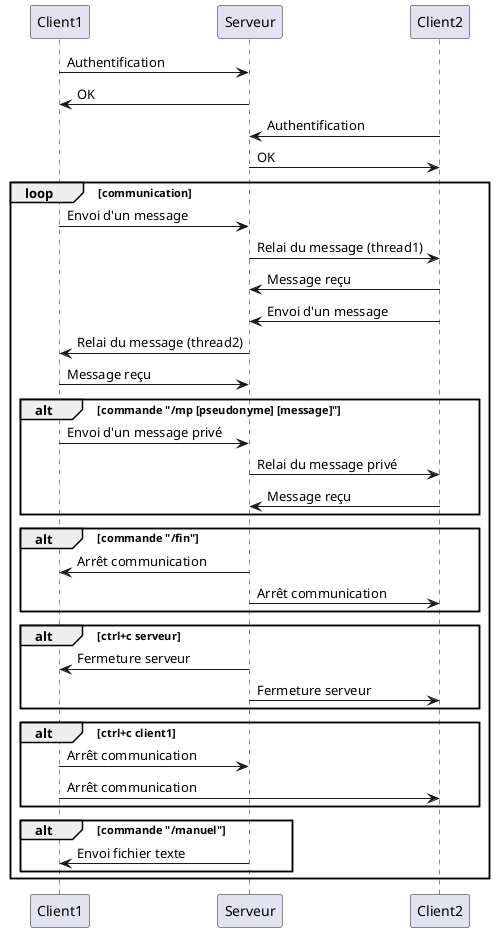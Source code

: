 @startuml

Client1 -> Serveur: Authentification
Serveur -> Client1: OK
Client2 -> Serveur: Authentification
Serveur -> Client2: OK
loop communication
  Client1 -> Serveur: Envoi d'un message
  Serveur -> Client2: Relai du message (thread1)
  Client2 -> Serveur: Message reçu
  Client2 -> Serveur: Envoi d'un message
  Serveur -> Client1: Relai du message (thread2)
  Client1 -> Serveur: Message reçu
  alt commande "/mp [pseudonyme] [message]"
    Client1 -> Serveur: Envoi d'un message privé
    Serveur -> Client2: Relai du message privé
    Client2 -> Serveur: Message reçu
  end
  alt commande "/fin"
    Serveur -> Client1: Arrêt communication
    Serveur -> Client2: Arrêt communication
  end
  alt ctrl+c serveur
    Serveur -> Client1: Fermeture serveur
    Serveur -> Client2 : Fermeture serveur
  end
  alt ctrl+c client1
    Client1 -> Serveur: Arrêt communication
    Client1 -> Client2: Arrêt communication
  end
  alt commande "/manuel"
    Serveur -> Client1: Envoi fichier texte
  end
end
@enduml